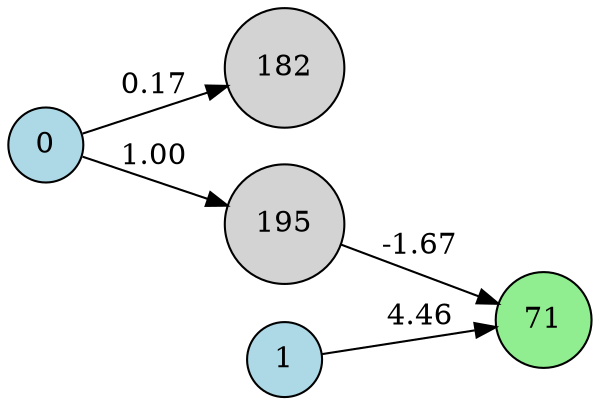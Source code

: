 digraph neat {
  rankdir=LR;
  node [shape=circle];
  node0 [label="0", style=filled, fillcolor=lightblue];
  node1 [label="1", style=filled, fillcolor=lightblue];
  node71 [label="71", style=filled, fillcolor=lightgreen];
  node182 [label="182", style=filled, fillcolor=lightgray];
  node195 [label="195", style=filled, fillcolor=lightgray];
  node1 -> node71 [label="4.46"];
  node0 -> node182 [label="0.17"];
  node0 -> node195 [label="1.00"];
  node195 -> node71 [label="-1.67"];
}
